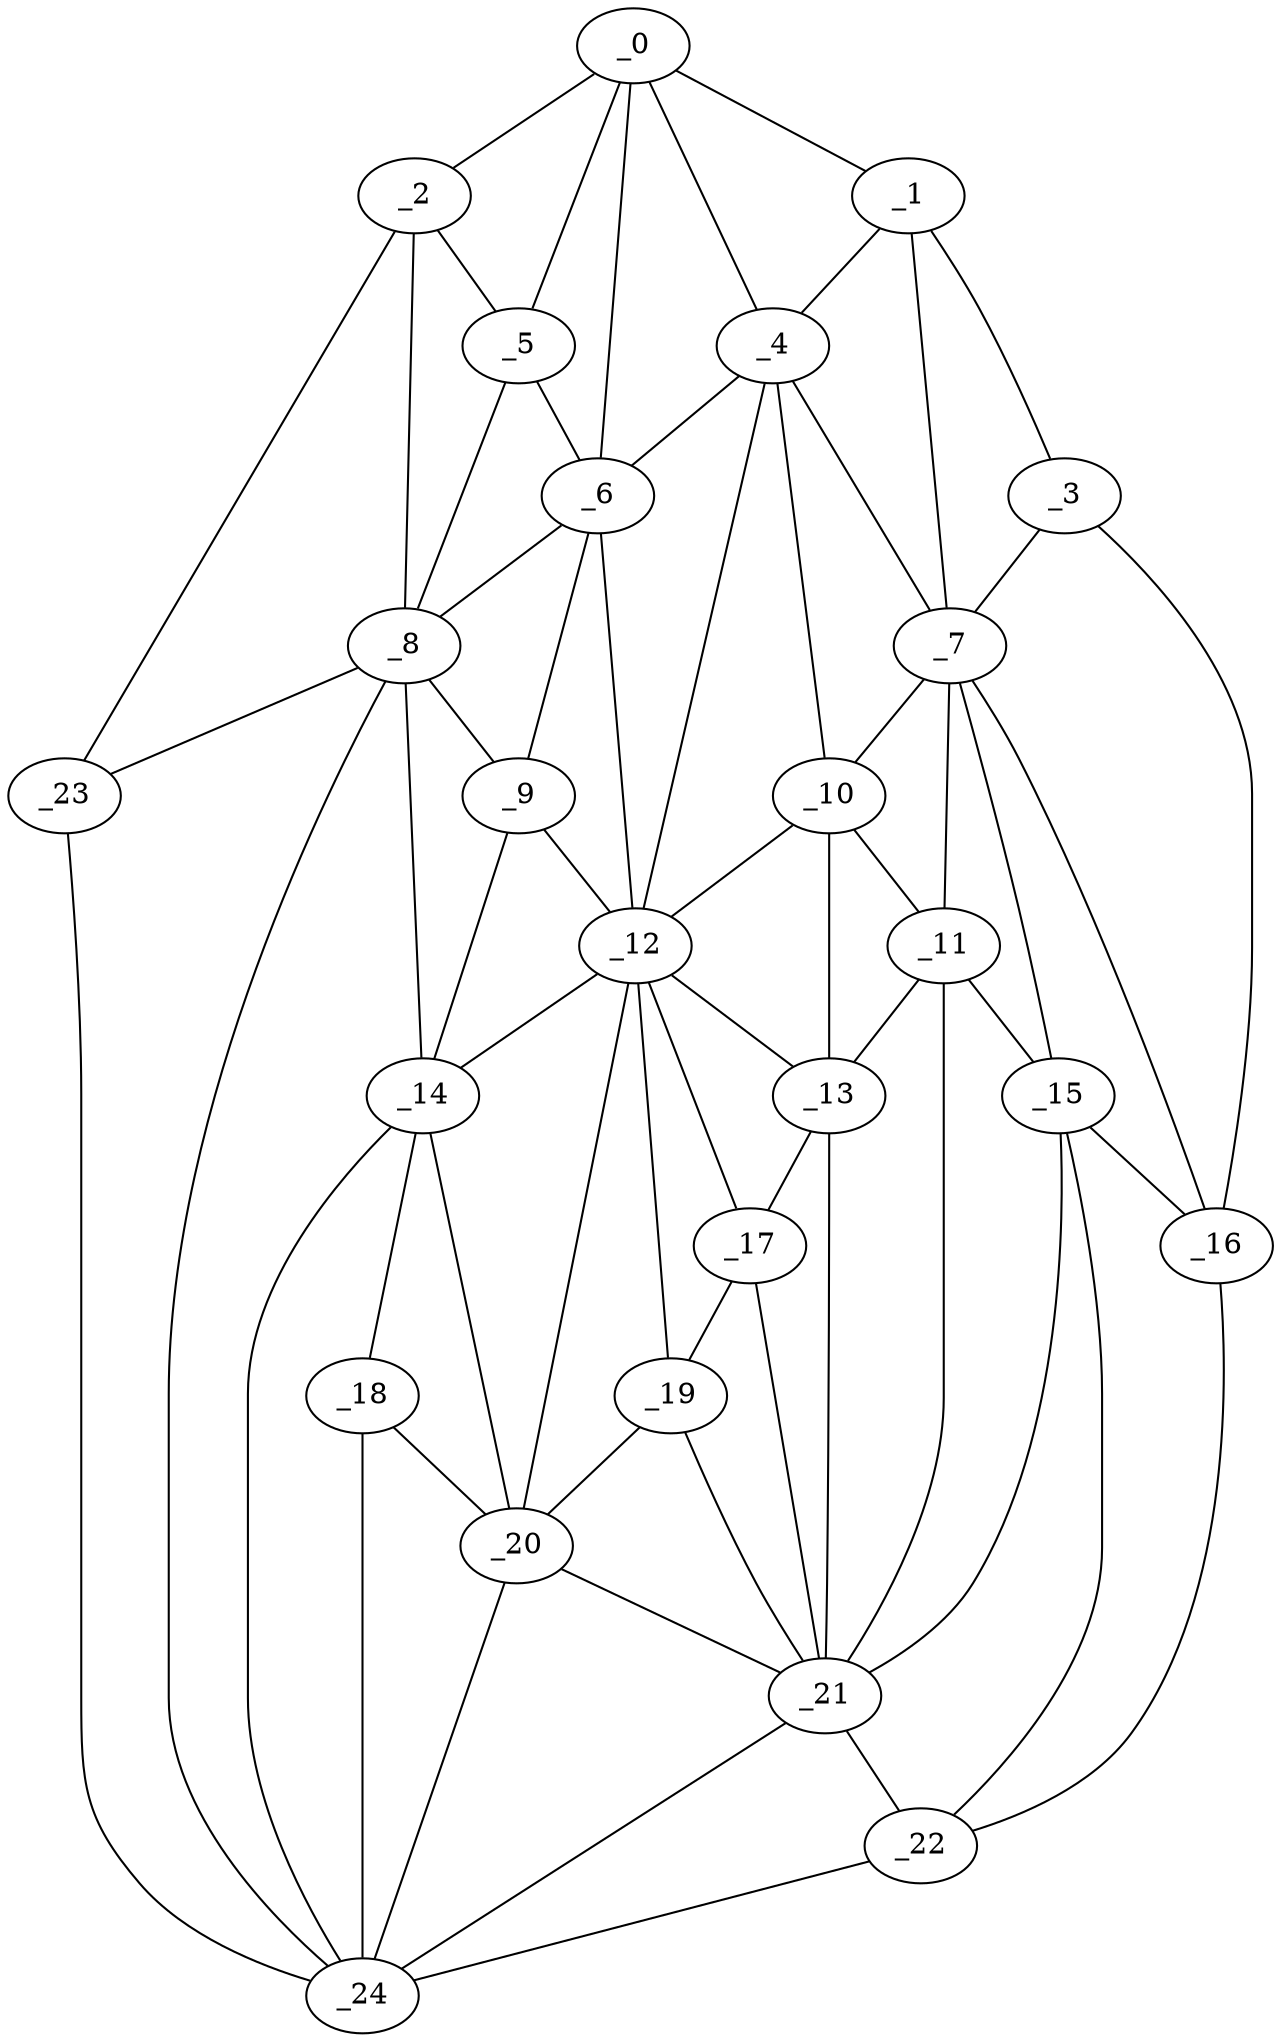 graph "obj90__160.gxl" {
	_0	 [x=32,
		y=43];
	_1	 [x=33,
		y=116];
	_0 -- _1	 [valence=1];
	_2	 [x=34,
		y=8];
	_0 -- _2	 [valence=1];
	_4	 [x=47,
		y=97];
	_0 -- _4	 [valence=2];
	_5	 [x=52,
		y=52];
	_0 -- _5	 [valence=1];
	_6	 [x=53,
		y=55];
	_0 -- _6	 [valence=2];
	_3	 [x=36,
		y=125];
	_1 -- _3	 [valence=1];
	_1 -- _4	 [valence=2];
	_7	 [x=60,
		y=119];
	_1 -- _7	 [valence=2];
	_2 -- _5	 [valence=1];
	_8	 [x=61,
		y=51];
	_2 -- _8	 [valence=2];
	_23	 [x=97,
		y=6];
	_2 -- _23	 [valence=1];
	_3 -- _7	 [valence=1];
	_16	 [x=76,
		y=123];
	_3 -- _16	 [valence=1];
	_4 -- _6	 [valence=2];
	_4 -- _7	 [valence=2];
	_10	 [x=69,
		y=98];
	_4 -- _10	 [valence=2];
	_12	 [x=73,
		y=82];
	_4 -- _12	 [valence=2];
	_5 -- _6	 [valence=2];
	_5 -- _8	 [valence=2];
	_6 -- _8	 [valence=2];
	_9	 [x=63,
		y=55];
	_6 -- _9	 [valence=2];
	_6 -- _12	 [valence=2];
	_7 -- _10	 [valence=2];
	_11	 [x=72,
		y=112];
	_7 -- _11	 [valence=1];
	_15	 [x=76,
		y=117];
	_7 -- _15	 [valence=1];
	_7 -- _16	 [valence=2];
	_8 -- _9	 [valence=1];
	_14	 [x=75,
		y=54];
	_8 -- _14	 [valence=2];
	_8 -- _23	 [valence=1];
	_24	 [x=98,
		y=40];
	_8 -- _24	 [valence=1];
	_9 -- _12	 [valence=1];
	_9 -- _14	 [valence=2];
	_10 -- _11	 [valence=2];
	_10 -- _12	 [valence=1];
	_13	 [x=74,
		y=96];
	_10 -- _13	 [valence=2];
	_11 -- _13	 [valence=1];
	_11 -- _15	 [valence=2];
	_21	 [x=94,
		y=110];
	_11 -- _21	 [valence=1];
	_12 -- _13	 [valence=1];
	_12 -- _14	 [valence=2];
	_17	 [x=89,
		y=94];
	_12 -- _17	 [valence=2];
	_19	 [x=92,
		y=79];
	_12 -- _19	 [valence=2];
	_20	 [x=93,
		y=67];
	_12 -- _20	 [valence=2];
	_13 -- _17	 [valence=1];
	_13 -- _21	 [valence=2];
	_18	 [x=92,
		y=50];
	_14 -- _18	 [valence=2];
	_14 -- _20	 [valence=1];
	_14 -- _24	 [valence=1];
	_15 -- _16	 [valence=2];
	_15 -- _21	 [valence=2];
	_22	 [x=94,
		y=118];
	_15 -- _22	 [valence=2];
	_16 -- _22	 [valence=1];
	_17 -- _19	 [valence=1];
	_17 -- _21	 [valence=2];
	_18 -- _20	 [valence=2];
	_18 -- _24	 [valence=1];
	_19 -- _20	 [valence=2];
	_19 -- _21	 [valence=1];
	_20 -- _21	 [valence=2];
	_20 -- _24	 [valence=1];
	_21 -- _22	 [valence=2];
	_21 -- _24	 [valence=2];
	_22 -- _24	 [valence=1];
	_23 -- _24	 [valence=1];
}
